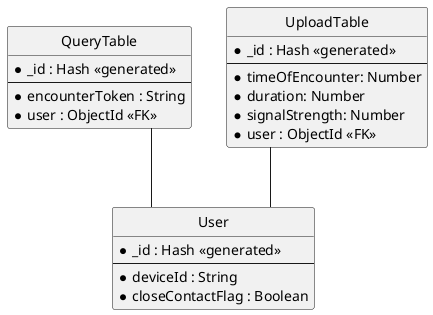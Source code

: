 @startuml

' hide the spot
hide circle

' avoid problems with angled crows feet
skinparam linetype ortho

entity "QueryTable" {
  *_id : Hash <<generated>>
  --
  *encounterToken : String
  *user : ObjectId <<FK>>
}

entity "UploadTable" {
  *_id : Hash <<generated>>
  --
  *timeOfEncounter: Number
  *duration: Number
  *signalStrength: Number
  *user : ObjectId <<FK>>
}

entity "User" {
  *_id : Hash <<generated>>
  --
  *deviceId : String
  *closeContactFlag : Boolean
}

"QueryTable" -- "User"
"UploadTable" -- "User"

@enduml
